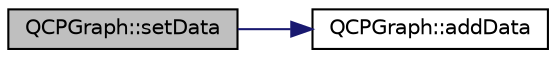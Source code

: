digraph "QCPGraph::setData"
{
  edge [fontname="Helvetica",fontsize="10",labelfontname="Helvetica",labelfontsize="10"];
  node [fontname="Helvetica",fontsize="10",shape=record];
  rankdir="LR";
  Node601 [label="QCPGraph::setData",height=0.2,width=0.4,color="black", fillcolor="grey75", style="filled", fontcolor="black"];
  Node601 -> Node602 [color="midnightblue",fontsize="10",style="solid",fontname="Helvetica"];
  Node602 [label="QCPGraph::addData",height=0.2,width=0.4,color="black", fillcolor="white", style="filled",URL="$class_q_c_p_graph.html#ae0555c0d3fe0fa7cb8628f88158d420f"];
}
